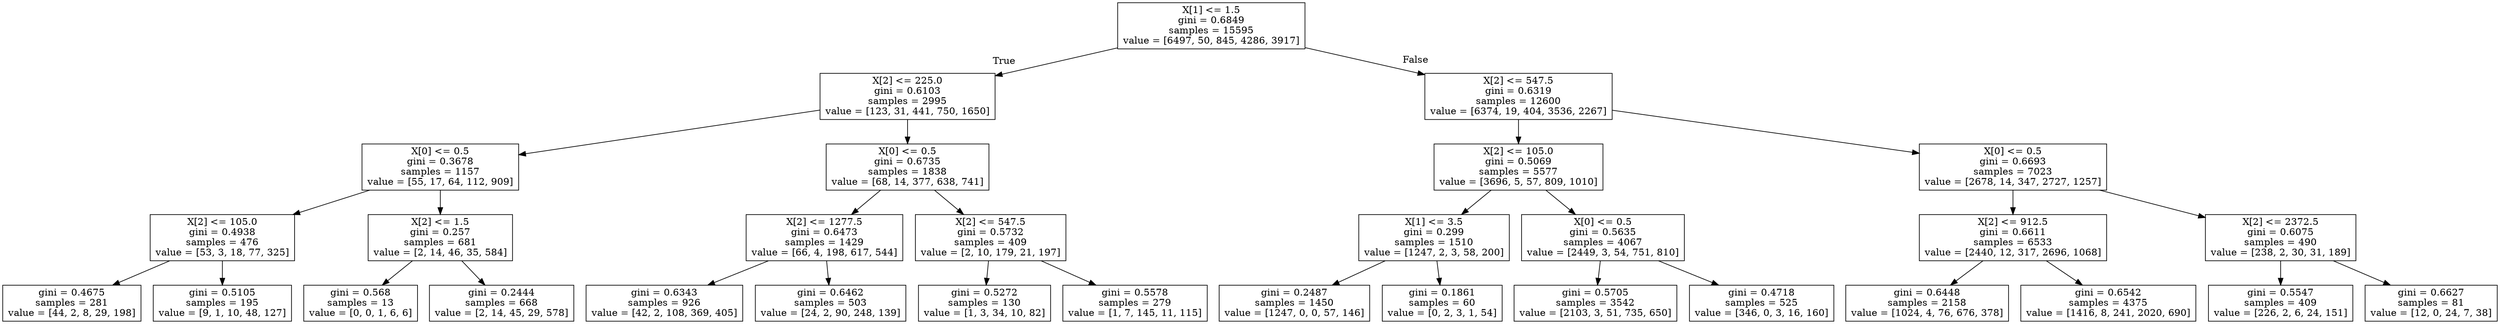 digraph Tree {
node [shape=box] ;
0 [label="X[1] <= 1.5\ngini = 0.6849\nsamples = 15595\nvalue = [6497, 50, 845, 4286, 3917]"] ;
1 [label="X[2] <= 225.0\ngini = 0.6103\nsamples = 2995\nvalue = [123, 31, 441, 750, 1650]"] ;
0 -> 1 [labeldistance=2.5, labelangle=45, headlabel="True"] ;
2 [label="X[0] <= 0.5\ngini = 0.3678\nsamples = 1157\nvalue = [55, 17, 64, 112, 909]"] ;
1 -> 2 ;
3 [label="X[2] <= 105.0\ngini = 0.4938\nsamples = 476\nvalue = [53, 3, 18, 77, 325]"] ;
2 -> 3 ;
4 [label="gini = 0.4675\nsamples = 281\nvalue = [44, 2, 8, 29, 198]"] ;
3 -> 4 ;
5 [label="gini = 0.5105\nsamples = 195\nvalue = [9, 1, 10, 48, 127]"] ;
3 -> 5 ;
6 [label="X[2] <= 1.5\ngini = 0.257\nsamples = 681\nvalue = [2, 14, 46, 35, 584]"] ;
2 -> 6 ;
7 [label="gini = 0.568\nsamples = 13\nvalue = [0, 0, 1, 6, 6]"] ;
6 -> 7 ;
8 [label="gini = 0.2444\nsamples = 668\nvalue = [2, 14, 45, 29, 578]"] ;
6 -> 8 ;
9 [label="X[0] <= 0.5\ngini = 0.6735\nsamples = 1838\nvalue = [68, 14, 377, 638, 741]"] ;
1 -> 9 ;
10 [label="X[2] <= 1277.5\ngini = 0.6473\nsamples = 1429\nvalue = [66, 4, 198, 617, 544]"] ;
9 -> 10 ;
11 [label="gini = 0.6343\nsamples = 926\nvalue = [42, 2, 108, 369, 405]"] ;
10 -> 11 ;
12 [label="gini = 0.6462\nsamples = 503\nvalue = [24, 2, 90, 248, 139]"] ;
10 -> 12 ;
13 [label="X[2] <= 547.5\ngini = 0.5732\nsamples = 409\nvalue = [2, 10, 179, 21, 197]"] ;
9 -> 13 ;
14 [label="gini = 0.5272\nsamples = 130\nvalue = [1, 3, 34, 10, 82]"] ;
13 -> 14 ;
15 [label="gini = 0.5578\nsamples = 279\nvalue = [1, 7, 145, 11, 115]"] ;
13 -> 15 ;
16 [label="X[2] <= 547.5\ngini = 0.6319\nsamples = 12600\nvalue = [6374, 19, 404, 3536, 2267]"] ;
0 -> 16 [labeldistance=2.5, labelangle=-45, headlabel="False"] ;
17 [label="X[2] <= 105.0\ngini = 0.5069\nsamples = 5577\nvalue = [3696, 5, 57, 809, 1010]"] ;
16 -> 17 ;
18 [label="X[1] <= 3.5\ngini = 0.299\nsamples = 1510\nvalue = [1247, 2, 3, 58, 200]"] ;
17 -> 18 ;
19 [label="gini = 0.2487\nsamples = 1450\nvalue = [1247, 0, 0, 57, 146]"] ;
18 -> 19 ;
20 [label="gini = 0.1861\nsamples = 60\nvalue = [0, 2, 3, 1, 54]"] ;
18 -> 20 ;
21 [label="X[0] <= 0.5\ngini = 0.5635\nsamples = 4067\nvalue = [2449, 3, 54, 751, 810]"] ;
17 -> 21 ;
22 [label="gini = 0.5705\nsamples = 3542\nvalue = [2103, 3, 51, 735, 650]"] ;
21 -> 22 ;
23 [label="gini = 0.4718\nsamples = 525\nvalue = [346, 0, 3, 16, 160]"] ;
21 -> 23 ;
24 [label="X[0] <= 0.5\ngini = 0.6693\nsamples = 7023\nvalue = [2678, 14, 347, 2727, 1257]"] ;
16 -> 24 ;
25 [label="X[2] <= 912.5\ngini = 0.6611\nsamples = 6533\nvalue = [2440, 12, 317, 2696, 1068]"] ;
24 -> 25 ;
26 [label="gini = 0.6448\nsamples = 2158\nvalue = [1024, 4, 76, 676, 378]"] ;
25 -> 26 ;
27 [label="gini = 0.6542\nsamples = 4375\nvalue = [1416, 8, 241, 2020, 690]"] ;
25 -> 27 ;
28 [label="X[2] <= 2372.5\ngini = 0.6075\nsamples = 490\nvalue = [238, 2, 30, 31, 189]"] ;
24 -> 28 ;
29 [label="gini = 0.5547\nsamples = 409\nvalue = [226, 2, 6, 24, 151]"] ;
28 -> 29 ;
30 [label="gini = 0.6627\nsamples = 81\nvalue = [12, 0, 24, 7, 38]"] ;
28 -> 30 ;
}
